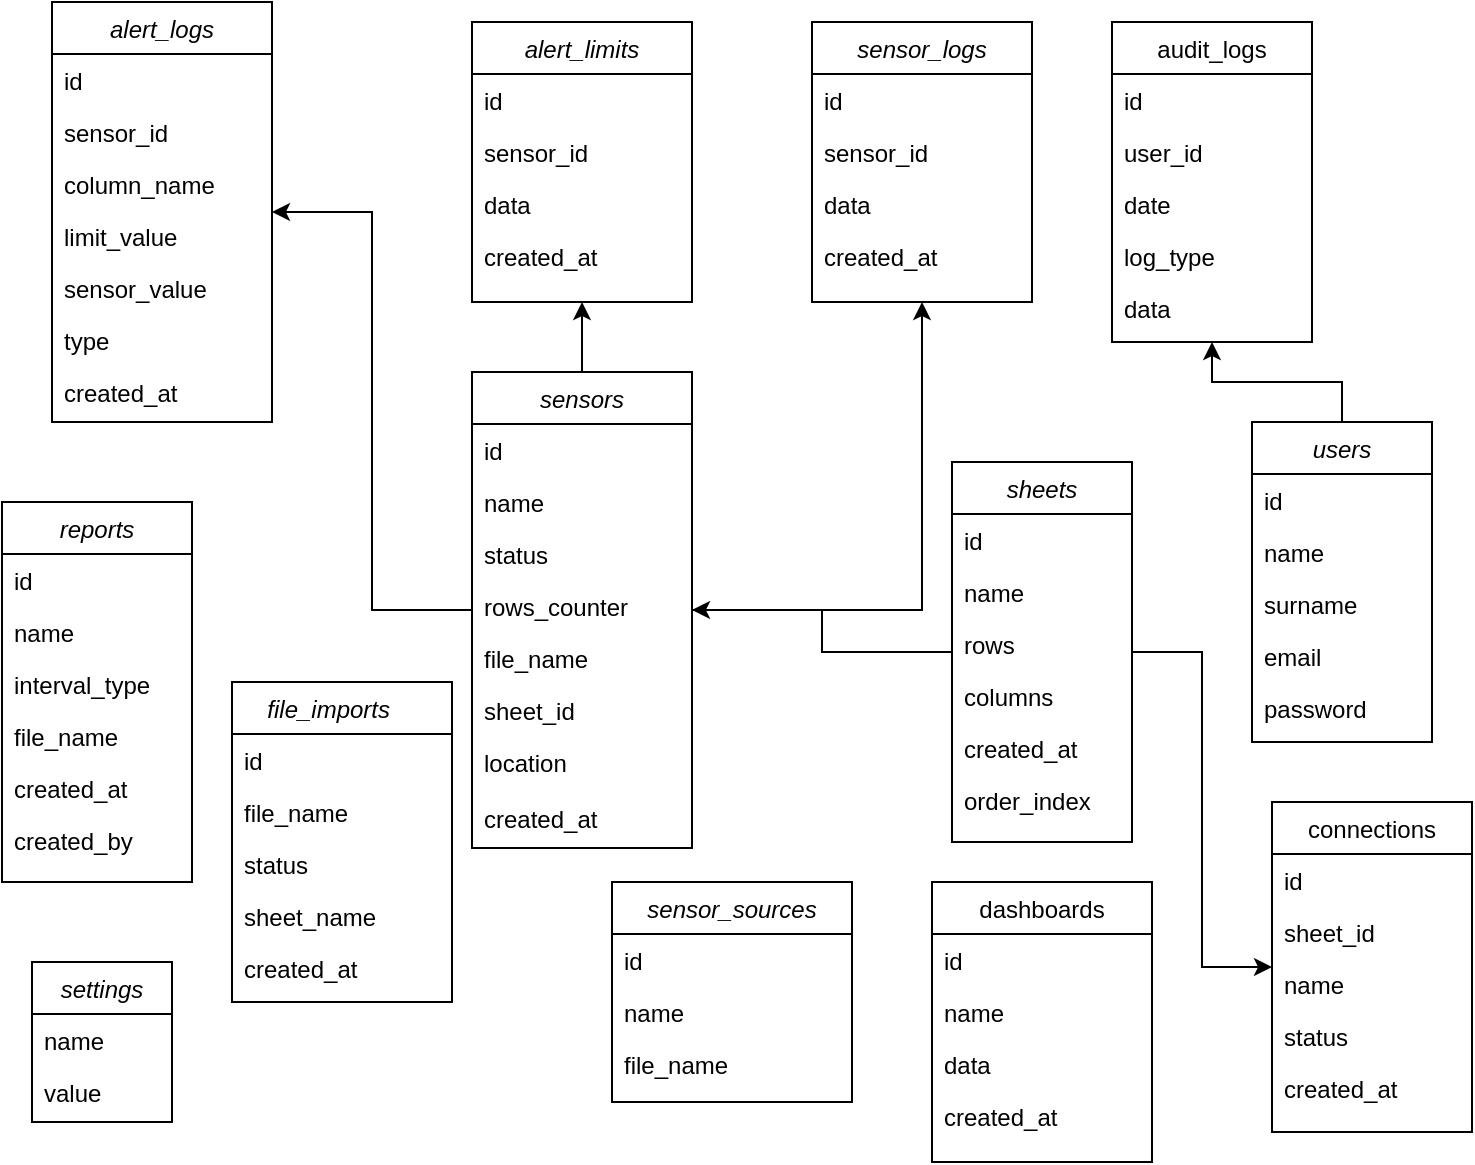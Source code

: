 <mxfile version="24.5.2" type="github">
  <diagram id="C5RBs43oDa-KdzZeNtuy" name="Page-1">
    <mxGraphModel dx="1288" dy="594" grid="1" gridSize="10" guides="1" tooltips="1" connect="1" arrows="1" fold="1" page="1" pageScale="1" pageWidth="2336" pageHeight="1654" math="0" shadow="0">
      <root>
        <mxCell id="WIyWlLk6GJQsqaUBKTNV-0" />
        <mxCell id="WIyWlLk6GJQsqaUBKTNV-1" parent="WIyWlLk6GJQsqaUBKTNV-0" />
        <mxCell id="zkfFHV4jXpPFQw0GAbJ--0" value="alert_logs" style="swimlane;fontStyle=2;align=center;verticalAlign=top;childLayout=stackLayout;horizontal=1;startSize=26;horizontalStack=0;resizeParent=1;resizeLast=0;collapsible=1;marginBottom=0;rounded=0;shadow=0;strokeWidth=1;" parent="WIyWlLk6GJQsqaUBKTNV-1" vertex="1">
          <mxGeometry x="50" y="30" width="110" height="210" as="geometry">
            <mxRectangle x="230" y="140" width="160" height="26" as="alternateBounds" />
          </mxGeometry>
        </mxCell>
        <mxCell id="zkfFHV4jXpPFQw0GAbJ--1" value="id" style="text;align=left;verticalAlign=top;spacingLeft=4;spacingRight=4;overflow=hidden;rotatable=0;points=[[0,0.5],[1,0.5]];portConstraint=eastwest;" parent="zkfFHV4jXpPFQw0GAbJ--0" vertex="1">
          <mxGeometry y="26" width="110" height="26" as="geometry" />
        </mxCell>
        <mxCell id="zkfFHV4jXpPFQw0GAbJ--2" value="sensor_id" style="text;align=left;verticalAlign=top;spacingLeft=4;spacingRight=4;overflow=hidden;rotatable=0;points=[[0,0.5],[1,0.5]];portConstraint=eastwest;rounded=0;shadow=0;html=0;" parent="zkfFHV4jXpPFQw0GAbJ--0" vertex="1">
          <mxGeometry y="52" width="110" height="26" as="geometry" />
        </mxCell>
        <mxCell id="zkfFHV4jXpPFQw0GAbJ--3" value="column_name" style="text;align=left;verticalAlign=top;spacingLeft=4;spacingRight=4;overflow=hidden;rotatable=0;points=[[0,0.5],[1,0.5]];portConstraint=eastwest;rounded=0;shadow=0;html=0;" parent="zkfFHV4jXpPFQw0GAbJ--0" vertex="1">
          <mxGeometry y="78" width="110" height="26" as="geometry" />
        </mxCell>
        <mxCell id="EYT1vPt8d5YR0Y9hA6N3-14" value="limit_value" style="text;align=left;verticalAlign=top;spacingLeft=4;spacingRight=4;overflow=hidden;rotatable=0;points=[[0,0.5],[1,0.5]];portConstraint=eastwest;rounded=0;shadow=0;html=0;" parent="zkfFHV4jXpPFQw0GAbJ--0" vertex="1">
          <mxGeometry y="104" width="110" height="26" as="geometry" />
        </mxCell>
        <mxCell id="EYT1vPt8d5YR0Y9hA6N3-15" value="sensor_value" style="text;align=left;verticalAlign=top;spacingLeft=4;spacingRight=4;overflow=hidden;rotatable=0;points=[[0,0.5],[1,0.5]];portConstraint=eastwest;rounded=0;shadow=0;html=0;" parent="zkfFHV4jXpPFQw0GAbJ--0" vertex="1">
          <mxGeometry y="130" width="110" height="26" as="geometry" />
        </mxCell>
        <mxCell id="EYT1vPt8d5YR0Y9hA6N3-16" value="type" style="text;align=left;verticalAlign=top;spacingLeft=4;spacingRight=4;overflow=hidden;rotatable=0;points=[[0,0.5],[1,0.5]];portConstraint=eastwest;rounded=0;shadow=0;html=0;" parent="zkfFHV4jXpPFQw0GAbJ--0" vertex="1">
          <mxGeometry y="156" width="110" height="26" as="geometry" />
        </mxCell>
        <mxCell id="EYT1vPt8d5YR0Y9hA6N3-17" value="created_at" style="text;align=left;verticalAlign=top;spacingLeft=4;spacingRight=4;overflow=hidden;rotatable=0;points=[[0,0.5],[1,0.5]];portConstraint=eastwest;rounded=0;shadow=0;html=0;" parent="zkfFHV4jXpPFQw0GAbJ--0" vertex="1">
          <mxGeometry y="182" width="110" height="26" as="geometry" />
        </mxCell>
        <mxCell id="zkfFHV4jXpPFQw0GAbJ--6" value="connections" style="swimlane;fontStyle=0;align=center;verticalAlign=top;childLayout=stackLayout;horizontal=1;startSize=26;horizontalStack=0;resizeParent=1;resizeLast=0;collapsible=1;marginBottom=0;rounded=0;shadow=0;strokeWidth=1;" parent="WIyWlLk6GJQsqaUBKTNV-1" vertex="1">
          <mxGeometry x="660" y="430" width="100" height="165" as="geometry">
            <mxRectangle x="130" y="380" width="160" height="26" as="alternateBounds" />
          </mxGeometry>
        </mxCell>
        <mxCell id="zkfFHV4jXpPFQw0GAbJ--7" value="id" style="text;align=left;verticalAlign=top;spacingLeft=4;spacingRight=4;overflow=hidden;rotatable=0;points=[[0,0.5],[1,0.5]];portConstraint=eastwest;" parent="zkfFHV4jXpPFQw0GAbJ--6" vertex="1">
          <mxGeometry y="26" width="100" height="26" as="geometry" />
        </mxCell>
        <mxCell id="zkfFHV4jXpPFQw0GAbJ--8" value="sheet_id" style="text;align=left;verticalAlign=top;spacingLeft=4;spacingRight=4;overflow=hidden;rotatable=0;points=[[0,0.5],[1,0.5]];portConstraint=eastwest;rounded=0;shadow=0;html=0;" parent="zkfFHV4jXpPFQw0GAbJ--6" vertex="1">
          <mxGeometry y="52" width="100" height="26" as="geometry" />
        </mxCell>
        <mxCell id="EYT1vPt8d5YR0Y9hA6N3-20" value="name" style="text;align=left;verticalAlign=top;spacingLeft=4;spacingRight=4;overflow=hidden;rotatable=0;points=[[0,0.5],[1,0.5]];portConstraint=eastwest;rounded=0;shadow=0;html=0;" parent="zkfFHV4jXpPFQw0GAbJ--6" vertex="1">
          <mxGeometry y="78" width="100" height="26" as="geometry" />
        </mxCell>
        <mxCell id="EYT1vPt8d5YR0Y9hA6N3-21" value="status" style="text;align=left;verticalAlign=top;spacingLeft=4;spacingRight=4;overflow=hidden;rotatable=0;points=[[0,0.5],[1,0.5]];portConstraint=eastwest;rounded=0;shadow=0;html=0;" parent="zkfFHV4jXpPFQw0GAbJ--6" vertex="1">
          <mxGeometry y="104" width="100" height="26" as="geometry" />
        </mxCell>
        <mxCell id="EYT1vPt8d5YR0Y9hA6N3-22" value="created_at" style="text;align=left;verticalAlign=top;spacingLeft=4;spacingRight=4;overflow=hidden;rotatable=0;points=[[0,0.5],[1,0.5]];portConstraint=eastwest;rounded=0;shadow=0;html=0;" parent="zkfFHV4jXpPFQw0GAbJ--6" vertex="1">
          <mxGeometry y="130" width="100" height="26" as="geometry" />
        </mxCell>
        <mxCell id="zkfFHV4jXpPFQw0GAbJ--13" value="dashboards" style="swimlane;fontStyle=0;align=center;verticalAlign=top;childLayout=stackLayout;horizontal=1;startSize=26;horizontalStack=0;resizeParent=1;resizeLast=0;collapsible=1;marginBottom=0;rounded=0;shadow=0;strokeWidth=1;" parent="WIyWlLk6GJQsqaUBKTNV-1" vertex="1">
          <mxGeometry x="490" y="470" width="110" height="140" as="geometry">
            <mxRectangle x="340" y="380" width="170" height="26" as="alternateBounds" />
          </mxGeometry>
        </mxCell>
        <mxCell id="zkfFHV4jXpPFQw0GAbJ--14" value="id" style="text;align=left;verticalAlign=top;spacingLeft=4;spacingRight=4;overflow=hidden;rotatable=0;points=[[0,0.5],[1,0.5]];portConstraint=eastwest;" parent="zkfFHV4jXpPFQw0GAbJ--13" vertex="1">
          <mxGeometry y="26" width="110" height="26" as="geometry" />
        </mxCell>
        <mxCell id="EYT1vPt8d5YR0Y9hA6N3-23" value="name" style="text;align=left;verticalAlign=top;spacingLeft=4;spacingRight=4;overflow=hidden;rotatable=0;points=[[0,0.5],[1,0.5]];portConstraint=eastwest;" parent="zkfFHV4jXpPFQw0GAbJ--13" vertex="1">
          <mxGeometry y="52" width="110" height="26" as="geometry" />
        </mxCell>
        <mxCell id="EYT1vPt8d5YR0Y9hA6N3-24" value="data" style="text;align=left;verticalAlign=top;spacingLeft=4;spacingRight=4;overflow=hidden;rotatable=0;points=[[0,0.5],[1,0.5]];portConstraint=eastwest;" parent="zkfFHV4jXpPFQw0GAbJ--13" vertex="1">
          <mxGeometry y="78" width="110" height="26" as="geometry" />
        </mxCell>
        <mxCell id="EYT1vPt8d5YR0Y9hA6N3-25" value="created_at" style="text;align=left;verticalAlign=top;spacingLeft=4;spacingRight=4;overflow=hidden;rotatable=0;points=[[0,0.5],[1,0.5]];portConstraint=eastwest;" parent="zkfFHV4jXpPFQw0GAbJ--13" vertex="1">
          <mxGeometry y="104" width="110" height="26" as="geometry" />
        </mxCell>
        <mxCell id="zkfFHV4jXpPFQw0GAbJ--17" value="audit_logs" style="swimlane;fontStyle=0;align=center;verticalAlign=top;childLayout=stackLayout;horizontal=1;startSize=26;horizontalStack=0;resizeParent=1;resizeLast=0;collapsible=1;marginBottom=0;rounded=0;shadow=0;strokeWidth=1;" parent="WIyWlLk6GJQsqaUBKTNV-1" vertex="1">
          <mxGeometry x="580" y="40" width="100" height="160" as="geometry">
            <mxRectangle x="550" y="140" width="160" height="26" as="alternateBounds" />
          </mxGeometry>
        </mxCell>
        <mxCell id="zkfFHV4jXpPFQw0GAbJ--18" value="id" style="text;align=left;verticalAlign=top;spacingLeft=4;spacingRight=4;overflow=hidden;rotatable=0;points=[[0,0.5],[1,0.5]];portConstraint=eastwest;" parent="zkfFHV4jXpPFQw0GAbJ--17" vertex="1">
          <mxGeometry y="26" width="100" height="26" as="geometry" />
        </mxCell>
        <mxCell id="zkfFHV4jXpPFQw0GAbJ--19" value="user_id" style="text;align=left;verticalAlign=top;spacingLeft=4;spacingRight=4;overflow=hidden;rotatable=0;points=[[0,0.5],[1,0.5]];portConstraint=eastwest;rounded=0;shadow=0;html=0;" parent="zkfFHV4jXpPFQw0GAbJ--17" vertex="1">
          <mxGeometry y="52" width="100" height="26" as="geometry" />
        </mxCell>
        <mxCell id="zkfFHV4jXpPFQw0GAbJ--20" value="date" style="text;align=left;verticalAlign=top;spacingLeft=4;spacingRight=4;overflow=hidden;rotatable=0;points=[[0,0.5],[1,0.5]];portConstraint=eastwest;rounded=0;shadow=0;html=0;" parent="zkfFHV4jXpPFQw0GAbJ--17" vertex="1">
          <mxGeometry y="78" width="100" height="26" as="geometry" />
        </mxCell>
        <mxCell id="zkfFHV4jXpPFQw0GAbJ--21" value="log_type&#xa;" style="text;align=left;verticalAlign=top;spacingLeft=4;spacingRight=4;overflow=hidden;rotatable=0;points=[[0,0.5],[1,0.5]];portConstraint=eastwest;rounded=0;shadow=0;html=0;" parent="zkfFHV4jXpPFQw0GAbJ--17" vertex="1">
          <mxGeometry y="104" width="100" height="26" as="geometry" />
        </mxCell>
        <mxCell id="zkfFHV4jXpPFQw0GAbJ--22" value="data" style="text;align=left;verticalAlign=top;spacingLeft=4;spacingRight=4;overflow=hidden;rotatable=0;points=[[0,0.5],[1,0.5]];portConstraint=eastwest;rounded=0;shadow=0;html=0;" parent="zkfFHV4jXpPFQw0GAbJ--17" vertex="1">
          <mxGeometry y="130" width="100" height="26" as="geometry" />
        </mxCell>
        <mxCell id="EYT1vPt8d5YR0Y9hA6N3-0" value="file_imports    " style="swimlane;fontStyle=2;align=center;verticalAlign=top;childLayout=stackLayout;horizontal=1;startSize=26;horizontalStack=0;resizeParent=1;resizeLast=0;collapsible=1;marginBottom=0;rounded=0;shadow=0;strokeWidth=1;" parent="WIyWlLk6GJQsqaUBKTNV-1" vertex="1">
          <mxGeometry x="140" y="370" width="110" height="160" as="geometry">
            <mxRectangle x="230" y="140" width="160" height="26" as="alternateBounds" />
          </mxGeometry>
        </mxCell>
        <mxCell id="EYT1vPt8d5YR0Y9hA6N3-1" value="id" style="text;align=left;verticalAlign=top;spacingLeft=4;spacingRight=4;overflow=hidden;rotatable=0;points=[[0,0.5],[1,0.5]];portConstraint=eastwest;" parent="EYT1vPt8d5YR0Y9hA6N3-0" vertex="1">
          <mxGeometry y="26" width="110" height="26" as="geometry" />
        </mxCell>
        <mxCell id="EYT1vPt8d5YR0Y9hA6N3-2" value="file_name" style="text;align=left;verticalAlign=top;spacingLeft=4;spacingRight=4;overflow=hidden;rotatable=0;points=[[0,0.5],[1,0.5]];portConstraint=eastwest;rounded=0;shadow=0;html=0;" parent="EYT1vPt8d5YR0Y9hA6N3-0" vertex="1">
          <mxGeometry y="52" width="110" height="26" as="geometry" />
        </mxCell>
        <mxCell id="EYT1vPt8d5YR0Y9hA6N3-3" value="status" style="text;align=left;verticalAlign=top;spacingLeft=4;spacingRight=4;overflow=hidden;rotatable=0;points=[[0,0.5],[1,0.5]];portConstraint=eastwest;rounded=0;shadow=0;html=0;" parent="EYT1vPt8d5YR0Y9hA6N3-0" vertex="1">
          <mxGeometry y="78" width="110" height="26" as="geometry" />
        </mxCell>
        <mxCell id="EYT1vPt8d5YR0Y9hA6N3-26" value="sheet_name" style="text;align=left;verticalAlign=top;spacingLeft=4;spacingRight=4;overflow=hidden;rotatable=0;points=[[0,0.5],[1,0.5]];portConstraint=eastwest;rounded=0;shadow=0;html=0;" parent="EYT1vPt8d5YR0Y9hA6N3-0" vertex="1">
          <mxGeometry y="104" width="110" height="26" as="geometry" />
        </mxCell>
        <mxCell id="EYT1vPt8d5YR0Y9hA6N3-27" value="created_at" style="text;align=left;verticalAlign=top;spacingLeft=4;spacingRight=4;overflow=hidden;rotatable=0;points=[[0,0.5],[1,0.5]];portConstraint=eastwest;rounded=0;shadow=0;html=0;" parent="EYT1vPt8d5YR0Y9hA6N3-0" vertex="1">
          <mxGeometry y="130" width="110" height="26" as="geometry" />
        </mxCell>
        <mxCell id="EYT1vPt8d5YR0Y9hA6N3-6" value="alert_limits" style="swimlane;fontStyle=2;align=center;verticalAlign=top;childLayout=stackLayout;horizontal=1;startSize=26;horizontalStack=0;resizeParent=1;resizeLast=0;collapsible=1;marginBottom=0;rounded=0;shadow=0;strokeWidth=1;" parent="WIyWlLk6GJQsqaUBKTNV-1" vertex="1">
          <mxGeometry x="260" y="40" width="110" height="140" as="geometry">
            <mxRectangle x="230" y="140" width="160" height="26" as="alternateBounds" />
          </mxGeometry>
        </mxCell>
        <mxCell id="EYT1vPt8d5YR0Y9hA6N3-7" value="id" style="text;align=left;verticalAlign=top;spacingLeft=4;spacingRight=4;overflow=hidden;rotatable=0;points=[[0,0.5],[1,0.5]];portConstraint=eastwest;" parent="EYT1vPt8d5YR0Y9hA6N3-6" vertex="1">
          <mxGeometry y="26" width="110" height="26" as="geometry" />
        </mxCell>
        <mxCell id="EYT1vPt8d5YR0Y9hA6N3-8" value="sensor_id" style="text;align=left;verticalAlign=top;spacingLeft=4;spacingRight=4;overflow=hidden;rotatable=0;points=[[0,0.5],[1,0.5]];portConstraint=eastwest;rounded=0;shadow=0;html=0;" parent="EYT1vPt8d5YR0Y9hA6N3-6" vertex="1">
          <mxGeometry y="52" width="110" height="26" as="geometry" />
        </mxCell>
        <mxCell id="EYT1vPt8d5YR0Y9hA6N3-9" value="data" style="text;align=left;verticalAlign=top;spacingLeft=4;spacingRight=4;overflow=hidden;rotatable=0;points=[[0,0.5],[1,0.5]];portConstraint=eastwest;rounded=0;shadow=0;html=0;" parent="EYT1vPt8d5YR0Y9hA6N3-6" vertex="1">
          <mxGeometry y="78" width="110" height="26" as="geometry" />
        </mxCell>
        <mxCell id="EYT1vPt8d5YR0Y9hA6N3-13" value="created_at&#xa;" style="text;align=left;verticalAlign=top;spacingLeft=4;spacingRight=4;overflow=hidden;rotatable=0;points=[[0,0.5],[1,0.5]];portConstraint=eastwest;rounded=0;shadow=0;html=0;" parent="EYT1vPt8d5YR0Y9hA6N3-6" vertex="1">
          <mxGeometry y="104" width="110" height="26" as="geometry" />
        </mxCell>
        <mxCell id="EYT1vPt8d5YR0Y9hA6N3-28" value="reports" style="swimlane;fontStyle=2;align=center;verticalAlign=top;childLayout=stackLayout;horizontal=1;startSize=26;horizontalStack=0;resizeParent=1;resizeLast=0;collapsible=1;marginBottom=0;rounded=0;shadow=0;strokeWidth=1;" parent="WIyWlLk6GJQsqaUBKTNV-1" vertex="1">
          <mxGeometry x="25" y="280" width="95" height="190" as="geometry">
            <mxRectangle x="230" y="140" width="160" height="26" as="alternateBounds" />
          </mxGeometry>
        </mxCell>
        <mxCell id="EYT1vPt8d5YR0Y9hA6N3-29" value="id" style="text;align=left;verticalAlign=top;spacingLeft=4;spacingRight=4;overflow=hidden;rotatable=0;points=[[0,0.5],[1,0.5]];portConstraint=eastwest;" parent="EYT1vPt8d5YR0Y9hA6N3-28" vertex="1">
          <mxGeometry y="26" width="95" height="26" as="geometry" />
        </mxCell>
        <mxCell id="EYT1vPt8d5YR0Y9hA6N3-30" value="name" style="text;align=left;verticalAlign=top;spacingLeft=4;spacingRight=4;overflow=hidden;rotatable=0;points=[[0,0.5],[1,0.5]];portConstraint=eastwest;rounded=0;shadow=0;html=0;" parent="EYT1vPt8d5YR0Y9hA6N3-28" vertex="1">
          <mxGeometry y="52" width="95" height="26" as="geometry" />
        </mxCell>
        <mxCell id="EYT1vPt8d5YR0Y9hA6N3-31" value="interval_type" style="text;align=left;verticalAlign=top;spacingLeft=4;spacingRight=4;overflow=hidden;rotatable=0;points=[[0,0.5],[1,0.5]];portConstraint=eastwest;rounded=0;shadow=0;html=0;" parent="EYT1vPt8d5YR0Y9hA6N3-28" vertex="1">
          <mxGeometry y="78" width="95" height="26" as="geometry" />
        </mxCell>
        <mxCell id="EYT1vPt8d5YR0Y9hA6N3-32" value="file_name" style="text;align=left;verticalAlign=top;spacingLeft=4;spacingRight=4;overflow=hidden;rotatable=0;points=[[0,0.5],[1,0.5]];portConstraint=eastwest;rounded=0;shadow=0;html=0;" parent="EYT1vPt8d5YR0Y9hA6N3-28" vertex="1">
          <mxGeometry y="104" width="95" height="26" as="geometry" />
        </mxCell>
        <mxCell id="EYT1vPt8d5YR0Y9hA6N3-33" value="created_at" style="text;align=left;verticalAlign=top;spacingLeft=4;spacingRight=4;overflow=hidden;rotatable=0;points=[[0,0.5],[1,0.5]];portConstraint=eastwest;rounded=0;shadow=0;html=0;" parent="EYT1vPt8d5YR0Y9hA6N3-28" vertex="1">
          <mxGeometry y="130" width="95" height="26" as="geometry" />
        </mxCell>
        <mxCell id="EYT1vPt8d5YR0Y9hA6N3-34" value="created_by" style="text;align=left;verticalAlign=top;spacingLeft=4;spacingRight=4;overflow=hidden;rotatable=0;points=[[0,0.5],[1,0.5]];portConstraint=eastwest;rounded=0;shadow=0;html=0;" parent="EYT1vPt8d5YR0Y9hA6N3-28" vertex="1">
          <mxGeometry y="156" width="95" height="26" as="geometry" />
        </mxCell>
        <mxCell id="EYT1vPt8d5YR0Y9hA6N3-36" value="sensor_logs" style="swimlane;fontStyle=2;align=center;verticalAlign=top;childLayout=stackLayout;horizontal=1;startSize=26;horizontalStack=0;resizeParent=1;resizeLast=0;collapsible=1;marginBottom=0;rounded=0;shadow=0;strokeWidth=1;" parent="WIyWlLk6GJQsqaUBKTNV-1" vertex="1">
          <mxGeometry x="430" y="40" width="110" height="140" as="geometry">
            <mxRectangle x="230" y="140" width="160" height="26" as="alternateBounds" />
          </mxGeometry>
        </mxCell>
        <mxCell id="EYT1vPt8d5YR0Y9hA6N3-37" value="id" style="text;align=left;verticalAlign=top;spacingLeft=4;spacingRight=4;overflow=hidden;rotatable=0;points=[[0,0.5],[1,0.5]];portConstraint=eastwest;" parent="EYT1vPt8d5YR0Y9hA6N3-36" vertex="1">
          <mxGeometry y="26" width="110" height="26" as="geometry" />
        </mxCell>
        <mxCell id="EYT1vPt8d5YR0Y9hA6N3-38" value="sensor_id" style="text;align=left;verticalAlign=top;spacingLeft=4;spacingRight=4;overflow=hidden;rotatable=0;points=[[0,0.5],[1,0.5]];portConstraint=eastwest;rounded=0;shadow=0;html=0;" parent="EYT1vPt8d5YR0Y9hA6N3-36" vertex="1">
          <mxGeometry y="52" width="110" height="26" as="geometry" />
        </mxCell>
        <mxCell id="EYT1vPt8d5YR0Y9hA6N3-39" value="data" style="text;align=left;verticalAlign=top;spacingLeft=4;spacingRight=4;overflow=hidden;rotatable=0;points=[[0,0.5],[1,0.5]];portConstraint=eastwest;rounded=0;shadow=0;html=0;" parent="EYT1vPt8d5YR0Y9hA6N3-36" vertex="1">
          <mxGeometry y="78" width="110" height="26" as="geometry" />
        </mxCell>
        <mxCell id="EYT1vPt8d5YR0Y9hA6N3-40" value="created_at" style="text;align=left;verticalAlign=top;spacingLeft=4;spacingRight=4;overflow=hidden;rotatable=0;points=[[0,0.5],[1,0.5]];portConstraint=eastwest;rounded=0;shadow=0;html=0;" parent="EYT1vPt8d5YR0Y9hA6N3-36" vertex="1">
          <mxGeometry y="104" width="110" height="26" as="geometry" />
        </mxCell>
        <mxCell id="EYT1vPt8d5YR0Y9hA6N3-44" value="sensor_sources" style="swimlane;fontStyle=2;align=center;verticalAlign=top;childLayout=stackLayout;horizontal=1;startSize=26;horizontalStack=0;resizeParent=1;resizeLast=0;collapsible=1;marginBottom=0;rounded=0;shadow=0;strokeWidth=1;" parent="WIyWlLk6GJQsqaUBKTNV-1" vertex="1">
          <mxGeometry x="330" y="470" width="120" height="110" as="geometry">
            <mxRectangle x="230" y="140" width="160" height="26" as="alternateBounds" />
          </mxGeometry>
        </mxCell>
        <mxCell id="EYT1vPt8d5YR0Y9hA6N3-45" value="id" style="text;align=left;verticalAlign=top;spacingLeft=4;spacingRight=4;overflow=hidden;rotatable=0;points=[[0,0.5],[1,0.5]];portConstraint=eastwest;" parent="EYT1vPt8d5YR0Y9hA6N3-44" vertex="1">
          <mxGeometry y="26" width="120" height="26" as="geometry" />
        </mxCell>
        <mxCell id="EYT1vPt8d5YR0Y9hA6N3-46" value="name" style="text;align=left;verticalAlign=top;spacingLeft=4;spacingRight=4;overflow=hidden;rotatable=0;points=[[0,0.5],[1,0.5]];portConstraint=eastwest;rounded=0;shadow=0;html=0;" parent="EYT1vPt8d5YR0Y9hA6N3-44" vertex="1">
          <mxGeometry y="52" width="120" height="26" as="geometry" />
        </mxCell>
        <mxCell id="EYT1vPt8d5YR0Y9hA6N3-47" value="file_name" style="text;align=left;verticalAlign=top;spacingLeft=4;spacingRight=4;overflow=hidden;rotatable=0;points=[[0,0.5],[1,0.5]];portConstraint=eastwest;rounded=0;shadow=0;html=0;" parent="EYT1vPt8d5YR0Y9hA6N3-44" vertex="1">
          <mxGeometry y="78" width="120" height="26" as="geometry" />
        </mxCell>
        <mxCell id="EYT1vPt8d5YR0Y9hA6N3-134" style="edgeStyle=orthogonalEdgeStyle;rounded=0;orthogonalLoop=1;jettySize=auto;html=1;entryX=0.5;entryY=1;entryDx=0;entryDy=0;" parent="WIyWlLk6GJQsqaUBKTNV-1" source="EYT1vPt8d5YR0Y9hA6N3-52" target="EYT1vPt8d5YR0Y9hA6N3-6" edge="1">
          <mxGeometry relative="1" as="geometry" />
        </mxCell>
        <mxCell id="EYT1vPt8d5YR0Y9hA6N3-135" style="edgeStyle=orthogonalEdgeStyle;rounded=0;orthogonalLoop=1;jettySize=auto;html=1;" parent="WIyWlLk6GJQsqaUBKTNV-1" source="EYT1vPt8d5YR0Y9hA6N3-52" target="zkfFHV4jXpPFQw0GAbJ--0" edge="1">
          <mxGeometry relative="1" as="geometry" />
        </mxCell>
        <mxCell id="EYT1vPt8d5YR0Y9hA6N3-136" style="edgeStyle=orthogonalEdgeStyle;rounded=0;orthogonalLoop=1;jettySize=auto;html=1;" parent="WIyWlLk6GJQsqaUBKTNV-1" source="EYT1vPt8d5YR0Y9hA6N3-52" target="EYT1vPt8d5YR0Y9hA6N3-36" edge="1">
          <mxGeometry relative="1" as="geometry" />
        </mxCell>
        <mxCell id="EYT1vPt8d5YR0Y9hA6N3-52" value="sensors" style="swimlane;fontStyle=2;align=center;verticalAlign=top;childLayout=stackLayout;horizontal=1;startSize=26;horizontalStack=0;resizeParent=1;resizeLast=0;collapsible=1;marginBottom=0;rounded=0;shadow=0;strokeWidth=1;" parent="WIyWlLk6GJQsqaUBKTNV-1" vertex="1">
          <mxGeometry x="260" y="215" width="110" height="238" as="geometry">
            <mxRectangle x="230" y="140" width="160" height="26" as="alternateBounds" />
          </mxGeometry>
        </mxCell>
        <mxCell id="EYT1vPt8d5YR0Y9hA6N3-53" value="id" style="text;align=left;verticalAlign=top;spacingLeft=4;spacingRight=4;overflow=hidden;rotatable=0;points=[[0,0.5],[1,0.5]];portConstraint=eastwest;" parent="EYT1vPt8d5YR0Y9hA6N3-52" vertex="1">
          <mxGeometry y="26" width="110" height="26" as="geometry" />
        </mxCell>
        <mxCell id="EYT1vPt8d5YR0Y9hA6N3-54" value="name" style="text;align=left;verticalAlign=top;spacingLeft=4;spacingRight=4;overflow=hidden;rotatable=0;points=[[0,0.5],[1,0.5]];portConstraint=eastwest;rounded=0;shadow=0;html=0;" parent="EYT1vPt8d5YR0Y9hA6N3-52" vertex="1">
          <mxGeometry y="52" width="110" height="26" as="geometry" />
        </mxCell>
        <mxCell id="EYT1vPt8d5YR0Y9hA6N3-55" value="status" style="text;align=left;verticalAlign=top;spacingLeft=4;spacingRight=4;overflow=hidden;rotatable=0;points=[[0,0.5],[1,0.5]];portConstraint=eastwest;rounded=0;shadow=0;html=0;" parent="EYT1vPt8d5YR0Y9hA6N3-52" vertex="1">
          <mxGeometry y="78" width="110" height="26" as="geometry" />
        </mxCell>
        <mxCell id="EYT1vPt8d5YR0Y9hA6N3-56" value="rows_counter" style="text;align=left;verticalAlign=top;spacingLeft=4;spacingRight=4;overflow=hidden;rotatable=0;points=[[0,0.5],[1,0.5]];portConstraint=eastwest;rounded=0;shadow=0;html=0;" parent="EYT1vPt8d5YR0Y9hA6N3-52" vertex="1">
          <mxGeometry y="104" width="110" height="26" as="geometry" />
        </mxCell>
        <mxCell id="EYT1vPt8d5YR0Y9hA6N3-57" value="file_name" style="text;align=left;verticalAlign=top;spacingLeft=4;spacingRight=4;overflow=hidden;rotatable=0;points=[[0,0.5],[1,0.5]];portConstraint=eastwest;rounded=0;shadow=0;html=0;" parent="EYT1vPt8d5YR0Y9hA6N3-52" vertex="1">
          <mxGeometry y="130" width="110" height="26" as="geometry" />
        </mxCell>
        <mxCell id="EYT1vPt8d5YR0Y9hA6N3-58" value="sheet_id" style="text;align=left;verticalAlign=top;spacingLeft=4;spacingRight=4;overflow=hidden;rotatable=0;points=[[0,0.5],[1,0.5]];portConstraint=eastwest;rounded=0;shadow=0;html=0;" parent="EYT1vPt8d5YR0Y9hA6N3-52" vertex="1">
          <mxGeometry y="156" width="110" height="26" as="geometry" />
        </mxCell>
        <mxCell id="EYT1vPt8d5YR0Y9hA6N3-59" value="location" style="text;align=left;verticalAlign=top;spacingLeft=4;spacingRight=4;overflow=hidden;rotatable=0;points=[[0,0.5],[1,0.5]];portConstraint=eastwest;rounded=0;shadow=0;html=0;" parent="EYT1vPt8d5YR0Y9hA6N3-52" vertex="1">
          <mxGeometry y="182" width="110" height="28" as="geometry" />
        </mxCell>
        <mxCell id="EYT1vPt8d5YR0Y9hA6N3-68" value="created_at" style="text;align=left;verticalAlign=top;spacingLeft=4;spacingRight=4;overflow=hidden;rotatable=0;points=[[0,0.5],[1,0.5]];portConstraint=eastwest;rounded=0;shadow=0;html=0;" parent="EYT1vPt8d5YR0Y9hA6N3-52" vertex="1">
          <mxGeometry y="210" width="110" height="28" as="geometry" />
        </mxCell>
        <mxCell id="EYT1vPt8d5YR0Y9hA6N3-69" value="settings" style="swimlane;fontStyle=2;align=center;verticalAlign=top;childLayout=stackLayout;horizontal=1;startSize=26;horizontalStack=0;resizeParent=1;resizeLast=0;collapsible=1;marginBottom=0;rounded=0;shadow=0;strokeWidth=1;" parent="WIyWlLk6GJQsqaUBKTNV-1" vertex="1">
          <mxGeometry x="40" y="510" width="70" height="80" as="geometry">
            <mxRectangle x="230" y="140" width="160" height="26" as="alternateBounds" />
          </mxGeometry>
        </mxCell>
        <mxCell id="EYT1vPt8d5YR0Y9hA6N3-71" value="name" style="text;align=left;verticalAlign=top;spacingLeft=4;spacingRight=4;overflow=hidden;rotatable=0;points=[[0,0.5],[1,0.5]];portConstraint=eastwest;rounded=0;shadow=0;html=0;" parent="EYT1vPt8d5YR0Y9hA6N3-69" vertex="1">
          <mxGeometry y="26" width="70" height="26" as="geometry" />
        </mxCell>
        <mxCell id="EYT1vPt8d5YR0Y9hA6N3-72" value="value" style="text;align=left;verticalAlign=top;spacingLeft=4;spacingRight=4;overflow=hidden;rotatable=0;points=[[0,0.5],[1,0.5]];portConstraint=eastwest;rounded=0;shadow=0;html=0;" parent="EYT1vPt8d5YR0Y9hA6N3-69" vertex="1">
          <mxGeometry y="52" width="70" height="26" as="geometry" />
        </mxCell>
        <mxCell id="EYT1vPt8d5YR0Y9hA6N3-137" style="edgeStyle=orthogonalEdgeStyle;rounded=0;orthogonalLoop=1;jettySize=auto;html=1;" parent="WIyWlLk6GJQsqaUBKTNV-1" source="EYT1vPt8d5YR0Y9hA6N3-78" target="EYT1vPt8d5YR0Y9hA6N3-52" edge="1">
          <mxGeometry relative="1" as="geometry" />
        </mxCell>
        <mxCell id="EYT1vPt8d5YR0Y9hA6N3-139" style="edgeStyle=orthogonalEdgeStyle;rounded=0;orthogonalLoop=1;jettySize=auto;html=1;" parent="WIyWlLk6GJQsqaUBKTNV-1" source="EYT1vPt8d5YR0Y9hA6N3-78" target="zkfFHV4jXpPFQw0GAbJ--6" edge="1">
          <mxGeometry relative="1" as="geometry" />
        </mxCell>
        <mxCell id="EYT1vPt8d5YR0Y9hA6N3-78" value="sheets" style="swimlane;fontStyle=2;align=center;verticalAlign=top;childLayout=stackLayout;horizontal=1;startSize=26;horizontalStack=0;resizeParent=1;resizeLast=0;collapsible=1;marginBottom=0;rounded=0;shadow=0;strokeWidth=1;" parent="WIyWlLk6GJQsqaUBKTNV-1" vertex="1">
          <mxGeometry x="500" y="260" width="90" height="190" as="geometry">
            <mxRectangle x="230" y="140" width="160" height="26" as="alternateBounds" />
          </mxGeometry>
        </mxCell>
        <mxCell id="EYT1vPt8d5YR0Y9hA6N3-79" value="id" style="text;align=left;verticalAlign=top;spacingLeft=4;spacingRight=4;overflow=hidden;rotatable=0;points=[[0,0.5],[1,0.5]];portConstraint=eastwest;" parent="EYT1vPt8d5YR0Y9hA6N3-78" vertex="1">
          <mxGeometry y="26" width="90" height="26" as="geometry" />
        </mxCell>
        <mxCell id="EYT1vPt8d5YR0Y9hA6N3-80" value="name" style="text;align=left;verticalAlign=top;spacingLeft=4;spacingRight=4;overflow=hidden;rotatable=0;points=[[0,0.5],[1,0.5]];portConstraint=eastwest;rounded=0;shadow=0;html=0;" parent="EYT1vPt8d5YR0Y9hA6N3-78" vertex="1">
          <mxGeometry y="52" width="90" height="26" as="geometry" />
        </mxCell>
        <mxCell id="EYT1vPt8d5YR0Y9hA6N3-81" value="rows" style="text;align=left;verticalAlign=top;spacingLeft=4;spacingRight=4;overflow=hidden;rotatable=0;points=[[0,0.5],[1,0.5]];portConstraint=eastwest;rounded=0;shadow=0;html=0;" parent="EYT1vPt8d5YR0Y9hA6N3-78" vertex="1">
          <mxGeometry y="78" width="90" height="26" as="geometry" />
        </mxCell>
        <mxCell id="EYT1vPt8d5YR0Y9hA6N3-82" value="columns" style="text;align=left;verticalAlign=top;spacingLeft=4;spacingRight=4;overflow=hidden;rotatable=0;points=[[0,0.5],[1,0.5]];portConstraint=eastwest;rounded=0;shadow=0;html=0;" parent="EYT1vPt8d5YR0Y9hA6N3-78" vertex="1">
          <mxGeometry y="104" width="90" height="26" as="geometry" />
        </mxCell>
        <mxCell id="EYT1vPt8d5YR0Y9hA6N3-83" value="created_at" style="text;align=left;verticalAlign=top;spacingLeft=4;spacingRight=4;overflow=hidden;rotatable=0;points=[[0,0.5],[1,0.5]];portConstraint=eastwest;rounded=0;shadow=0;html=0;" parent="EYT1vPt8d5YR0Y9hA6N3-78" vertex="1">
          <mxGeometry y="130" width="90" height="26" as="geometry" />
        </mxCell>
        <mxCell id="EYT1vPt8d5YR0Y9hA6N3-84" value="order_index" style="text;align=left;verticalAlign=top;spacingLeft=4;spacingRight=4;overflow=hidden;rotatable=0;points=[[0,0.5],[1,0.5]];portConstraint=eastwest;rounded=0;shadow=0;html=0;" parent="EYT1vPt8d5YR0Y9hA6N3-78" vertex="1">
          <mxGeometry y="156" width="90" height="26" as="geometry" />
        </mxCell>
        <mxCell id="EYT1vPt8d5YR0Y9hA6N3-138" style="edgeStyle=orthogonalEdgeStyle;rounded=0;orthogonalLoop=1;jettySize=auto;html=1;entryX=0.5;entryY=1;entryDx=0;entryDy=0;" parent="WIyWlLk6GJQsqaUBKTNV-1" source="EYT1vPt8d5YR0Y9hA6N3-87" target="zkfFHV4jXpPFQw0GAbJ--17" edge="1">
          <mxGeometry relative="1" as="geometry" />
        </mxCell>
        <mxCell id="EYT1vPt8d5YR0Y9hA6N3-87" value="users" style="swimlane;fontStyle=2;align=center;verticalAlign=top;childLayout=stackLayout;horizontal=1;startSize=26;horizontalStack=0;resizeParent=1;resizeLast=0;collapsible=1;marginBottom=0;rounded=0;shadow=0;strokeWidth=1;" parent="WIyWlLk6GJQsqaUBKTNV-1" vertex="1">
          <mxGeometry x="650" y="240" width="90" height="160" as="geometry">
            <mxRectangle x="230" y="140" width="160" height="26" as="alternateBounds" />
          </mxGeometry>
        </mxCell>
        <mxCell id="EYT1vPt8d5YR0Y9hA6N3-88" value="id" style="text;align=left;verticalAlign=top;spacingLeft=4;spacingRight=4;overflow=hidden;rotatable=0;points=[[0,0.5],[1,0.5]];portConstraint=eastwest;" parent="EYT1vPt8d5YR0Y9hA6N3-87" vertex="1">
          <mxGeometry y="26" width="90" height="26" as="geometry" />
        </mxCell>
        <mxCell id="EYT1vPt8d5YR0Y9hA6N3-89" value="name" style="text;align=left;verticalAlign=top;spacingLeft=4;spacingRight=4;overflow=hidden;rotatable=0;points=[[0,0.5],[1,0.5]];portConstraint=eastwest;rounded=0;shadow=0;html=0;" parent="EYT1vPt8d5YR0Y9hA6N3-87" vertex="1">
          <mxGeometry y="52" width="90" height="26" as="geometry" />
        </mxCell>
        <mxCell id="EYT1vPt8d5YR0Y9hA6N3-90" value="surname" style="text;align=left;verticalAlign=top;spacingLeft=4;spacingRight=4;overflow=hidden;rotatable=0;points=[[0,0.5],[1,0.5]];portConstraint=eastwest;rounded=0;shadow=0;html=0;" parent="EYT1vPt8d5YR0Y9hA6N3-87" vertex="1">
          <mxGeometry y="78" width="90" height="26" as="geometry" />
        </mxCell>
        <mxCell id="EYT1vPt8d5YR0Y9hA6N3-91" value="email" style="text;align=left;verticalAlign=top;spacingLeft=4;spacingRight=4;overflow=hidden;rotatable=0;points=[[0,0.5],[1,0.5]];portConstraint=eastwest;rounded=0;shadow=0;html=0;" parent="EYT1vPt8d5YR0Y9hA6N3-87" vertex="1">
          <mxGeometry y="104" width="90" height="26" as="geometry" />
        </mxCell>
        <mxCell id="EYT1vPt8d5YR0Y9hA6N3-92" value="password" style="text;align=left;verticalAlign=top;spacingLeft=4;spacingRight=4;overflow=hidden;rotatable=0;points=[[0,0.5],[1,0.5]];portConstraint=eastwest;rounded=0;shadow=0;html=0;" parent="EYT1vPt8d5YR0Y9hA6N3-87" vertex="1">
          <mxGeometry y="130" width="90" height="26" as="geometry" />
        </mxCell>
      </root>
    </mxGraphModel>
  </diagram>
</mxfile>
